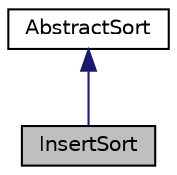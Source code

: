 digraph "InsertSort"
{
  edge [fontname="Helvetica",fontsize="10",labelfontname="Helvetica",labelfontsize="10"];
  node [fontname="Helvetica",fontsize="10",shape=record];
  Node2 [label="InsertSort",height=0.2,width=0.4,color="black", fillcolor="grey75", style="filled", fontcolor="black"];
  Node3 -> Node2 [dir="back",color="midnightblue",fontsize="10",style="solid",fontname="Helvetica"];
  Node3 [label="AbstractSort",height=0.2,width=0.4,color="black", fillcolor="white", style="filled",URL="$classAbstractSort.html",tooltip="Abstract function for sorting algorithms supported by our Testing Framework. "];
}
